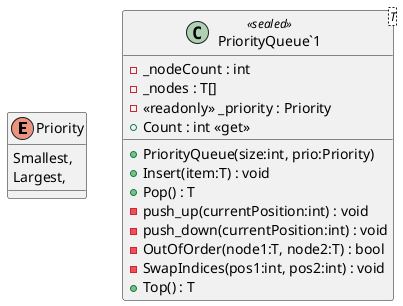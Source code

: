 @startuml
enum Priority {
    Smallest,
    Largest,
}
class "PriorityQueue`1"<T> <<sealed>> {
    - _nodeCount : int
    - _nodes : T[]
    - <<readonly>> _priority : Priority
    + Count : int <<get>>
    + PriorityQueue(size:int, prio:Priority)
    + Insert(item:T) : void
    + Pop() : T
    - push_up(currentPosition:int) : void
    - push_down(currentPosition:int) : void
    - OutOfOrder(node1:T, node2:T) : bool
    - SwapIndices(pos1:int, pos2:int) : void
    + Top() : T
}
@enduml
